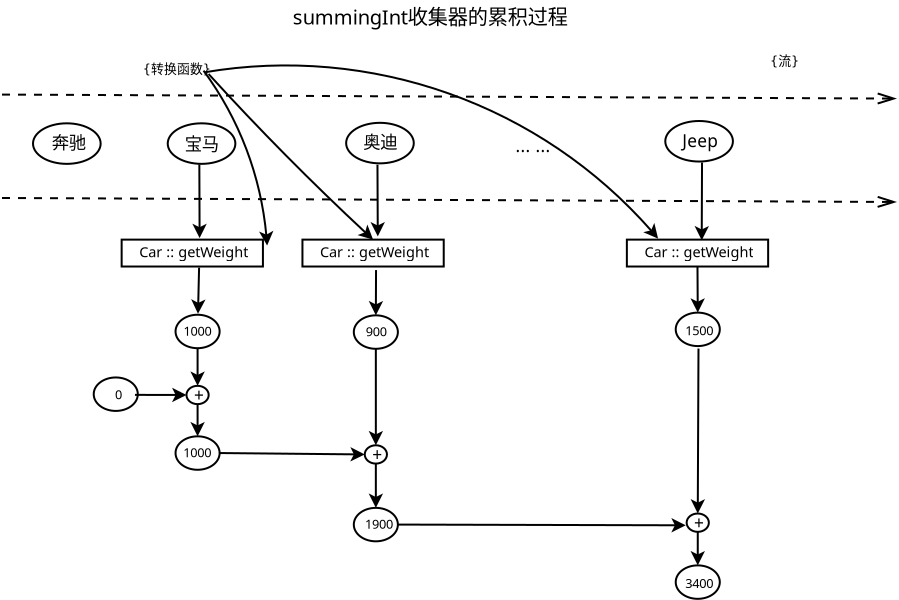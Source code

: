 <?xml version="1.0" encoding="UTF-8"?>
<dia:diagram xmlns:dia="http://www.lysator.liu.se/~alla/dia/">
  <dia:layer name="背景" visible="true" active="true">
    <dia:object type="UML - Constraint" version="0" id="O0">
      <dia:attribute name="obj_pos">
        <dia:point val="10.05,12.75"/>
      </dia:attribute>
      <dia:attribute name="obj_bb">
        <dia:rectangle val="10.0,11.05;54.852,13.35"/>
      </dia:attribute>
      <dia:attribute name="meta">
        <dia:composite type="dict"/>
      </dia:attribute>
      <dia:attribute name="conn_endpoints">
        <dia:point val="10.05,12.75"/>
        <dia:point val="54.8,12.95"/>
      </dia:attribute>
      <dia:attribute name="constraint">
        <dia:string>#转换函数#</dia:string>
      </dia:attribute>
      <dia:attribute name="text_pos">
        <dia:point val="17.1,11.65"/>
      </dia:attribute>
      <dia:attribute name="text_colour">
        <dia:color val="#000000"/>
      </dia:attribute>
      <dia:attribute name="line_colour">
        <dia:color val="#000000"/>
      </dia:attribute>
    </dia:object>
    <dia:object type="UML - Constraint" version="0" id="O1">
      <dia:attribute name="obj_pos">
        <dia:point val="10.05,17.92"/>
      </dia:attribute>
      <dia:attribute name="obj_bb">
        <dia:rectangle val="10.0,10.65;54.852,18.52"/>
      </dia:attribute>
      <dia:attribute name="meta">
        <dia:composite type="dict"/>
      </dia:attribute>
      <dia:attribute name="conn_endpoints">
        <dia:point val="10.05,17.92"/>
        <dia:point val="54.8,18.12"/>
      </dia:attribute>
      <dia:attribute name="constraint">
        <dia:string>#流#</dia:string>
      </dia:attribute>
      <dia:attribute name="text_pos">
        <dia:point val="48.46,11.25"/>
      </dia:attribute>
      <dia:attribute name="text_colour">
        <dia:color val="#000000"/>
      </dia:attribute>
      <dia:attribute name="line_colour">
        <dia:color val="#000000"/>
      </dia:attribute>
    </dia:object>
    <dia:object type="Standard - Text" version="1" id="O2">
      <dia:attribute name="obj_pos">
        <dia:point val="35.728,15.63"/>
      </dia:attribute>
      <dia:attribute name="obj_bb">
        <dia:rectangle val="35.728,14.625;37.363,15.907"/>
      </dia:attribute>
      <dia:attribute name="text">
        <dia:composite type="text">
          <dia:attribute name="string">
            <dia:string>#... ...#</dia:string>
          </dia:attribute>
          <dia:attribute name="font">
            <dia:font family="sans" style="0" name="Helvetica"/>
          </dia:attribute>
          <dia:attribute name="height">
            <dia:real val="1.082"/>
          </dia:attribute>
          <dia:attribute name="pos">
            <dia:point val="35.728,15.63"/>
          </dia:attribute>
          <dia:attribute name="color">
            <dia:color val="#000000"/>
          </dia:attribute>
          <dia:attribute name="alignment">
            <dia:enum val="0"/>
          </dia:attribute>
        </dia:composite>
      </dia:attribute>
      <dia:attribute name="valign">
        <dia:enum val="3"/>
      </dia:attribute>
    </dia:object>
    <dia:group>
      <dia:object type="Standard - Box" version="0" id="O3">
        <dia:attribute name="obj_pos">
          <dia:point val="16.032,20.002"/>
        </dia:attribute>
        <dia:attribute name="obj_bb">
          <dia:rectangle val="15.982,19.952;23.146,21.398"/>
        </dia:attribute>
        <dia:attribute name="elem_corner">
          <dia:point val="16.032,20.002"/>
        </dia:attribute>
        <dia:attribute name="elem_width">
          <dia:real val="7.064"/>
        </dia:attribute>
        <dia:attribute name="elem_height">
          <dia:real val="1.345"/>
        </dia:attribute>
        <dia:attribute name="show_background">
          <dia:boolean val="true"/>
        </dia:attribute>
      </dia:object>
      <dia:object type="Standard - Text" version="1" id="O4">
        <dia:attribute name="obj_pos">
          <dia:point val="16.91,20.885"/>
        </dia:attribute>
        <dia:attribute name="obj_bb">
          <dia:rectangle val="16.91,20.043;22.218,21.118"/>
        </dia:attribute>
        <dia:attribute name="text">
          <dia:composite type="text">
            <dia:attribute name="string">
              <dia:string>#Car :: getWeight#</dia:string>
            </dia:attribute>
            <dia:attribute name="font">
              <dia:font family="sans" style="0" name="Helvetica"/>
            </dia:attribute>
            <dia:attribute name="height">
              <dia:real val="0.906"/>
            </dia:attribute>
            <dia:attribute name="pos">
              <dia:point val="16.91,20.885"/>
            </dia:attribute>
            <dia:attribute name="color">
              <dia:color val="#000000"/>
            </dia:attribute>
            <dia:attribute name="alignment">
              <dia:enum val="0"/>
            </dia:attribute>
          </dia:composite>
        </dia:attribute>
        <dia:attribute name="valign">
          <dia:enum val="3"/>
        </dia:attribute>
      </dia:object>
    </dia:group>
    <dia:group>
      <dia:object type="Standard - Box" version="0" id="O5">
        <dia:attribute name="obj_pos">
          <dia:point val="25.072,20.002"/>
        </dia:attribute>
        <dia:attribute name="obj_bb">
          <dia:rectangle val="25.022,19.952;32.185,21.398"/>
        </dia:attribute>
        <dia:attribute name="elem_corner">
          <dia:point val="25.072,20.002"/>
        </dia:attribute>
        <dia:attribute name="elem_width">
          <dia:real val="7.064"/>
        </dia:attribute>
        <dia:attribute name="elem_height">
          <dia:real val="1.345"/>
        </dia:attribute>
        <dia:attribute name="show_background">
          <dia:boolean val="true"/>
        </dia:attribute>
      </dia:object>
      <dia:object type="Standard - Text" version="1" id="O6">
        <dia:attribute name="obj_pos">
          <dia:point val="25.95,20.885"/>
        </dia:attribute>
        <dia:attribute name="obj_bb">
          <dia:rectangle val="25.95,20.043;31.257,21.118"/>
        </dia:attribute>
        <dia:attribute name="text">
          <dia:composite type="text">
            <dia:attribute name="string">
              <dia:string>#Car :: getWeight#</dia:string>
            </dia:attribute>
            <dia:attribute name="font">
              <dia:font family="sans" style="0" name="Helvetica"/>
            </dia:attribute>
            <dia:attribute name="height">
              <dia:real val="0.906"/>
            </dia:attribute>
            <dia:attribute name="pos">
              <dia:point val="25.95,20.885"/>
            </dia:attribute>
            <dia:attribute name="color">
              <dia:color val="#000000"/>
            </dia:attribute>
            <dia:attribute name="alignment">
              <dia:enum val="0"/>
            </dia:attribute>
          </dia:composite>
        </dia:attribute>
        <dia:attribute name="valign">
          <dia:enum val="3"/>
        </dia:attribute>
      </dia:object>
    </dia:group>
    <dia:group>
      <dia:object type="Standard - Box" version="0" id="O7">
        <dia:attribute name="obj_pos">
          <dia:point val="41.293,20.002"/>
        </dia:attribute>
        <dia:attribute name="obj_bb">
          <dia:rectangle val="41.243,19.952;48.406,21.398"/>
        </dia:attribute>
        <dia:attribute name="elem_corner">
          <dia:point val="41.293,20.002"/>
        </dia:attribute>
        <dia:attribute name="elem_width">
          <dia:real val="7.064"/>
        </dia:attribute>
        <dia:attribute name="elem_height">
          <dia:real val="1.345"/>
        </dia:attribute>
        <dia:attribute name="show_background">
          <dia:boolean val="true"/>
        </dia:attribute>
      </dia:object>
      <dia:object type="Standard - Text" version="1" id="O8">
        <dia:attribute name="obj_pos">
          <dia:point val="42.171,20.885"/>
        </dia:attribute>
        <dia:attribute name="obj_bb">
          <dia:rectangle val="42.171,20.043;47.478,21.118"/>
        </dia:attribute>
        <dia:attribute name="text">
          <dia:composite type="text">
            <dia:attribute name="string">
              <dia:string>#Car :: getWeight#</dia:string>
            </dia:attribute>
            <dia:attribute name="font">
              <dia:font family="sans" style="0" name="Helvetica"/>
            </dia:attribute>
            <dia:attribute name="height">
              <dia:real val="0.906"/>
            </dia:attribute>
            <dia:attribute name="pos">
              <dia:point val="42.171,20.885"/>
            </dia:attribute>
            <dia:attribute name="color">
              <dia:color val="#000000"/>
            </dia:attribute>
            <dia:attribute name="alignment">
              <dia:enum val="0"/>
            </dia:attribute>
          </dia:composite>
        </dia:attribute>
        <dia:attribute name="valign">
          <dia:enum val="3"/>
        </dia:attribute>
      </dia:object>
    </dia:group>
    <dia:group>
      <dia:object type="Standard - Ellipse" version="0" id="O9">
        <dia:attribute name="obj_pos">
          <dia:point val="19.273,27.312"/>
        </dia:attribute>
        <dia:attribute name="obj_bb">
          <dia:rectangle val="19.223,27.262;20.434,28.278"/>
        </dia:attribute>
        <dia:attribute name="elem_corner">
          <dia:point val="19.273,27.312"/>
        </dia:attribute>
        <dia:attribute name="elem_width">
          <dia:real val="1.111"/>
        </dia:attribute>
        <dia:attribute name="elem_height">
          <dia:real val="0.916"/>
        </dia:attribute>
      </dia:object>
      <dia:object type="Standard - Text" version="1" id="O10">
        <dia:attribute name="obj_pos">
          <dia:point val="19.646,28.094"/>
        </dia:attribute>
        <dia:attribute name="obj_bb">
          <dia:rectangle val="19.646,27.089;20.126,28.371"/>
        </dia:attribute>
        <dia:attribute name="text">
          <dia:composite type="text">
            <dia:attribute name="string">
              <dia:string>#+#</dia:string>
            </dia:attribute>
            <dia:attribute name="font">
              <dia:font family="sans" style="0" name="Helvetica"/>
            </dia:attribute>
            <dia:attribute name="height">
              <dia:real val="1.082"/>
            </dia:attribute>
            <dia:attribute name="pos">
              <dia:point val="19.646,28.094"/>
            </dia:attribute>
            <dia:attribute name="color">
              <dia:color val="#000000"/>
            </dia:attribute>
            <dia:attribute name="alignment">
              <dia:enum val="0"/>
            </dia:attribute>
          </dia:composite>
        </dia:attribute>
        <dia:attribute name="valign">
          <dia:enum val="3"/>
        </dia:attribute>
      </dia:object>
    </dia:group>
    <dia:group>
      <dia:object type="Standard - Ellipse" version="0" id="O11">
        <dia:attribute name="obj_pos">
          <dia:point val="28.187,30.285"/>
        </dia:attribute>
        <dia:attribute name="obj_bb">
          <dia:rectangle val="28.137,30.235;29.348,31.251"/>
        </dia:attribute>
        <dia:attribute name="elem_corner">
          <dia:point val="28.187,30.285"/>
        </dia:attribute>
        <dia:attribute name="elem_width">
          <dia:real val="1.111"/>
        </dia:attribute>
        <dia:attribute name="elem_height">
          <dia:real val="0.916"/>
        </dia:attribute>
      </dia:object>
      <dia:object type="Standard - Text" version="1" id="O12">
        <dia:attribute name="obj_pos">
          <dia:point val="28.56,31.067"/>
        </dia:attribute>
        <dia:attribute name="obj_bb">
          <dia:rectangle val="28.56,30.062;29.04,31.344"/>
        </dia:attribute>
        <dia:attribute name="text">
          <dia:composite type="text">
            <dia:attribute name="string">
              <dia:string>#+#</dia:string>
            </dia:attribute>
            <dia:attribute name="font">
              <dia:font family="sans" style="0" name="Helvetica"/>
            </dia:attribute>
            <dia:attribute name="height">
              <dia:real val="1.082"/>
            </dia:attribute>
            <dia:attribute name="pos">
              <dia:point val="28.56,31.067"/>
            </dia:attribute>
            <dia:attribute name="color">
              <dia:color val="#000000"/>
            </dia:attribute>
            <dia:attribute name="alignment">
              <dia:enum val="0"/>
            </dia:attribute>
          </dia:composite>
        </dia:attribute>
        <dia:attribute name="valign">
          <dia:enum val="3"/>
        </dia:attribute>
      </dia:object>
    </dia:group>
    <dia:group>
      <dia:object type="Standard - Ellipse" version="0" id="O13">
        <dia:attribute name="obj_pos">
          <dia:point val="44.282,33.697"/>
        </dia:attribute>
        <dia:attribute name="obj_bb">
          <dia:rectangle val="44.232,33.647;45.444,34.663"/>
        </dia:attribute>
        <dia:attribute name="elem_corner">
          <dia:point val="44.282,33.697"/>
        </dia:attribute>
        <dia:attribute name="elem_width">
          <dia:real val="1.111"/>
        </dia:attribute>
        <dia:attribute name="elem_height">
          <dia:real val="0.916"/>
        </dia:attribute>
      </dia:object>
      <dia:object type="Standard - Text" version="1" id="O14">
        <dia:attribute name="obj_pos">
          <dia:point val="44.655,34.478"/>
        </dia:attribute>
        <dia:attribute name="obj_bb">
          <dia:rectangle val="44.655,33.473;45.135,34.756"/>
        </dia:attribute>
        <dia:attribute name="text">
          <dia:composite type="text">
            <dia:attribute name="string">
              <dia:string>#+#</dia:string>
            </dia:attribute>
            <dia:attribute name="font">
              <dia:font family="sans" style="0" name="Helvetica"/>
            </dia:attribute>
            <dia:attribute name="height">
              <dia:real val="1.082"/>
            </dia:attribute>
            <dia:attribute name="pos">
              <dia:point val="44.655,34.478"/>
            </dia:attribute>
            <dia:attribute name="color">
              <dia:color val="#000000"/>
            </dia:attribute>
            <dia:attribute name="alignment">
              <dia:enum val="0"/>
            </dia:attribute>
          </dia:composite>
        </dia:attribute>
        <dia:attribute name="valign">
          <dia:enum val="3"/>
        </dia:attribute>
      </dia:object>
    </dia:group>
    <dia:group>
      <dia:object type="Standard - Ellipse" version="0" id="O15">
        <dia:attribute name="obj_pos">
          <dia:point val="18.727,23.758"/>
        </dia:attribute>
        <dia:attribute name="obj_bb">
          <dia:rectangle val="18.677,23.708;20.981,25.48"/>
        </dia:attribute>
        <dia:attribute name="elem_corner">
          <dia:point val="18.727,23.758"/>
        </dia:attribute>
        <dia:attribute name="elem_width">
          <dia:real val="2.204"/>
        </dia:attribute>
        <dia:attribute name="elem_height">
          <dia:real val="1.673"/>
        </dia:attribute>
      </dia:object>
      <dia:object type="Standard - Text" version="1" id="O16">
        <dia:attribute name="obj_pos">
          <dia:point val="19.119,24.804"/>
        </dia:attribute>
        <dia:attribute name="obj_bb">
          <dia:rectangle val="19.119,24.062;20.539,25.809"/>
        </dia:attribute>
        <dia:attribute name="text">
          <dia:composite type="text">
            <dia:attribute name="string">
              <dia:string>#1000
#</dia:string>
            </dia:attribute>
            <dia:attribute name="font">
              <dia:font family="sans" style="0" name="Helvetica"/>
            </dia:attribute>
            <dia:attribute name="height">
              <dia:real val="0.8"/>
            </dia:attribute>
            <dia:attribute name="pos">
              <dia:point val="19.119,24.804"/>
            </dia:attribute>
            <dia:attribute name="color">
              <dia:color val="#000000"/>
            </dia:attribute>
            <dia:attribute name="alignment">
              <dia:enum val="0"/>
            </dia:attribute>
          </dia:composite>
        </dia:attribute>
        <dia:attribute name="valign">
          <dia:enum val="3"/>
        </dia:attribute>
      </dia:object>
    </dia:group>
    <dia:object type="Standard - Text" version="1" id="O17">
      <dia:attribute name="obj_pos">
        <dia:point val="10.02,12.518"/>
      </dia:attribute>
      <dia:attribute name="obj_bb">
        <dia:rectangle val="9.996,11.752;10.02,12.771"/>
      </dia:attribute>
      <dia:attribute name="text">
        <dia:composite type="text">
          <dia:attribute name="string">
            <dia:string>##</dia:string>
          </dia:attribute>
          <dia:attribute name="font">
            <dia:font family="sans" style="0" name="Helvetica"/>
          </dia:attribute>
          <dia:attribute name="height">
            <dia:real val="0.8"/>
          </dia:attribute>
          <dia:attribute name="pos">
            <dia:point val="10.02,12.518"/>
          </dia:attribute>
          <dia:attribute name="color">
            <dia:color val="#000000"/>
          </dia:attribute>
          <dia:attribute name="alignment">
            <dia:enum val="0"/>
          </dia:attribute>
        </dia:composite>
      </dia:attribute>
      <dia:attribute name="valign">
        <dia:enum val="3"/>
      </dia:attribute>
    </dia:object>
    <dia:group>
      <dia:object type="Standard - Ellipse" version="0" id="O18">
        <dia:attribute name="obj_pos">
          <dia:point val="14.636,26.894"/>
        </dia:attribute>
        <dia:attribute name="obj_bb">
          <dia:rectangle val="14.586,26.844;16.89,28.617"/>
        </dia:attribute>
        <dia:attribute name="elem_corner">
          <dia:point val="14.636,26.894"/>
        </dia:attribute>
        <dia:attribute name="elem_width">
          <dia:real val="2.204"/>
        </dia:attribute>
        <dia:attribute name="elem_height">
          <dia:real val="1.673"/>
        </dia:attribute>
      </dia:object>
      <dia:object type="Standard - Text" version="1" id="O19">
        <dia:attribute name="obj_pos">
          <dia:point val="15.696,27.983"/>
        </dia:attribute>
        <dia:attribute name="obj_bb">
          <dia:rectangle val="15.696,27.24;16.051,28.188"/>
        </dia:attribute>
        <dia:attribute name="text">
          <dia:composite type="text">
            <dia:attribute name="string">
              <dia:string>#0#</dia:string>
            </dia:attribute>
            <dia:attribute name="font">
              <dia:font family="sans" style="0" name="Helvetica"/>
            </dia:attribute>
            <dia:attribute name="height">
              <dia:real val="0.8"/>
            </dia:attribute>
            <dia:attribute name="pos">
              <dia:point val="15.696,27.983"/>
            </dia:attribute>
            <dia:attribute name="color">
              <dia:color val="#000000"/>
            </dia:attribute>
            <dia:attribute name="alignment">
              <dia:enum val="0"/>
            </dia:attribute>
          </dia:composite>
        </dia:attribute>
        <dia:attribute name="valign">
          <dia:enum val="3"/>
        </dia:attribute>
      </dia:object>
    </dia:group>
    <dia:group>
      <dia:object type="Standard - Ellipse" version="0" id="O20">
        <dia:attribute name="obj_pos">
          <dia:point val="18.727,29.837"/>
        </dia:attribute>
        <dia:attribute name="obj_bb">
          <dia:rectangle val="18.677,29.787;20.981,31.56"/>
        </dia:attribute>
        <dia:attribute name="elem_corner">
          <dia:point val="18.727,29.837"/>
        </dia:attribute>
        <dia:attribute name="elem_width">
          <dia:real val="2.204"/>
        </dia:attribute>
        <dia:attribute name="elem_height">
          <dia:real val="1.673"/>
        </dia:attribute>
      </dia:object>
      <dia:object type="Standard - Text" version="1" id="O21">
        <dia:attribute name="obj_pos">
          <dia:point val="19.114,30.884"/>
        </dia:attribute>
        <dia:attribute name="obj_bb">
          <dia:rectangle val="19.114,30.141;20.534,31.089"/>
        </dia:attribute>
        <dia:attribute name="text">
          <dia:composite type="text">
            <dia:attribute name="string">
              <dia:string>#1000#</dia:string>
            </dia:attribute>
            <dia:attribute name="font">
              <dia:font family="sans" style="0" name="Helvetica"/>
            </dia:attribute>
            <dia:attribute name="height">
              <dia:real val="0.8"/>
            </dia:attribute>
            <dia:attribute name="pos">
              <dia:point val="19.114,30.884"/>
            </dia:attribute>
            <dia:attribute name="color">
              <dia:color val="#000000"/>
            </dia:attribute>
            <dia:attribute name="alignment">
              <dia:enum val="0"/>
            </dia:attribute>
          </dia:composite>
        </dia:attribute>
        <dia:attribute name="valign">
          <dia:enum val="3"/>
        </dia:attribute>
      </dia:object>
    </dia:group>
    <dia:group>
      <dia:object type="Standard - Ellipse" version="0" id="O22">
        <dia:attribute name="obj_pos">
          <dia:point val="27.64,23.788"/>
        </dia:attribute>
        <dia:attribute name="obj_bb">
          <dia:rectangle val="27.59,23.738;29.895,25.51"/>
        </dia:attribute>
        <dia:attribute name="elem_corner">
          <dia:point val="27.64,23.788"/>
        </dia:attribute>
        <dia:attribute name="elem_width">
          <dia:real val="2.204"/>
        </dia:attribute>
        <dia:attribute name="elem_height">
          <dia:real val="1.673"/>
        </dia:attribute>
      </dia:object>
      <dia:object type="Standard - Text" version="1" id="O23">
        <dia:attribute name="obj_pos">
          <dia:point val="28.238,24.834"/>
        </dia:attribute>
        <dia:attribute name="obj_bb">
          <dia:rectangle val="28.238,24.092;29.303,25.039"/>
        </dia:attribute>
        <dia:attribute name="text">
          <dia:composite type="text">
            <dia:attribute name="string">
              <dia:string>#900#</dia:string>
            </dia:attribute>
            <dia:attribute name="font">
              <dia:font family="sans" style="0" name="Helvetica"/>
            </dia:attribute>
            <dia:attribute name="height">
              <dia:real val="0.8"/>
            </dia:attribute>
            <dia:attribute name="pos">
              <dia:point val="28.238,24.834"/>
            </dia:attribute>
            <dia:attribute name="color">
              <dia:color val="#000000"/>
            </dia:attribute>
            <dia:attribute name="alignment">
              <dia:enum val="0"/>
            </dia:attribute>
          </dia:composite>
        </dia:attribute>
        <dia:attribute name="valign">
          <dia:enum val="3"/>
        </dia:attribute>
      </dia:object>
    </dia:group>
    <dia:group>
      <dia:object type="Standard - Ellipse" version="0" id="O24">
        <dia:attribute name="obj_pos">
          <dia:point val="43.736,23.652"/>
        </dia:attribute>
        <dia:attribute name="obj_bb">
          <dia:rectangle val="43.686,23.602;45.99,25.374"/>
        </dia:attribute>
        <dia:attribute name="elem_corner">
          <dia:point val="43.736,23.652"/>
        </dia:attribute>
        <dia:attribute name="elem_width">
          <dia:real val="2.204"/>
        </dia:attribute>
        <dia:attribute name="elem_height">
          <dia:real val="1.673"/>
        </dia:attribute>
      </dia:object>
      <dia:object type="Standard - Text" version="1" id="O25">
        <dia:attribute name="obj_pos">
          <dia:point val="44.207,24.782"/>
        </dia:attribute>
        <dia:attribute name="obj_bb">
          <dia:rectangle val="44.207,24.04;45.627,24.987"/>
        </dia:attribute>
        <dia:attribute name="text">
          <dia:composite type="text">
            <dia:attribute name="string">
              <dia:string>#1500#</dia:string>
            </dia:attribute>
            <dia:attribute name="font">
              <dia:font family="sans" style="0" name="Helvetica"/>
            </dia:attribute>
            <dia:attribute name="height">
              <dia:real val="0.8"/>
            </dia:attribute>
            <dia:attribute name="pos">
              <dia:point val="44.207,24.782"/>
            </dia:attribute>
            <dia:attribute name="color">
              <dia:color val="#000000"/>
            </dia:attribute>
            <dia:attribute name="alignment">
              <dia:enum val="0"/>
            </dia:attribute>
          </dia:composite>
        </dia:attribute>
        <dia:attribute name="valign">
          <dia:enum val="3"/>
        </dia:attribute>
      </dia:object>
    </dia:group>
    <dia:group>
      <dia:object type="Standard - Ellipse" version="0" id="O26">
        <dia:attribute name="obj_pos">
          <dia:point val="27.64,33.414"/>
        </dia:attribute>
        <dia:attribute name="obj_bb">
          <dia:rectangle val="27.59,33.364;29.895,35.137"/>
        </dia:attribute>
        <dia:attribute name="elem_corner">
          <dia:point val="27.64,33.414"/>
        </dia:attribute>
        <dia:attribute name="elem_width">
          <dia:real val="2.204"/>
        </dia:attribute>
        <dia:attribute name="elem_height">
          <dia:real val="1.673"/>
        </dia:attribute>
      </dia:object>
      <dia:object type="Standard - Text" version="1" id="O27">
        <dia:attribute name="obj_pos">
          <dia:point val="28.196,34.461"/>
        </dia:attribute>
        <dia:attribute name="obj_bb">
          <dia:rectangle val="28.196,33.718;29.616,34.666"/>
        </dia:attribute>
        <dia:attribute name="text">
          <dia:composite type="text">
            <dia:attribute name="string">
              <dia:string>#1900#</dia:string>
            </dia:attribute>
            <dia:attribute name="font">
              <dia:font family="sans" style="0" name="Helvetica"/>
            </dia:attribute>
            <dia:attribute name="height">
              <dia:real val="0.8"/>
            </dia:attribute>
            <dia:attribute name="pos">
              <dia:point val="28.196,34.461"/>
            </dia:attribute>
            <dia:attribute name="color">
              <dia:color val="#000000"/>
            </dia:attribute>
            <dia:attribute name="alignment">
              <dia:enum val="0"/>
            </dia:attribute>
          </dia:composite>
        </dia:attribute>
        <dia:attribute name="valign">
          <dia:enum val="3"/>
        </dia:attribute>
      </dia:object>
    </dia:group>
    <dia:group>
      <dia:object type="Standard - Ellipse" version="0" id="O28">
        <dia:attribute name="obj_pos">
          <dia:point val="43.736,36.29"/>
        </dia:attribute>
        <dia:attribute name="obj_bb">
          <dia:rectangle val="43.686,36.24;45.99,38.013"/>
        </dia:attribute>
        <dia:attribute name="elem_corner">
          <dia:point val="43.736,36.29"/>
        </dia:attribute>
        <dia:attribute name="elem_width">
          <dia:real val="2.204"/>
        </dia:attribute>
        <dia:attribute name="elem_height">
          <dia:real val="1.673"/>
        </dia:attribute>
      </dia:object>
      <dia:object type="Standard - Text" version="1" id="O29">
        <dia:attribute name="obj_pos">
          <dia:point val="44.207,37.421"/>
        </dia:attribute>
        <dia:attribute name="obj_bb">
          <dia:rectangle val="44.207,36.678;45.627,37.626"/>
        </dia:attribute>
        <dia:attribute name="text">
          <dia:composite type="text">
            <dia:attribute name="string">
              <dia:string>#3400#</dia:string>
            </dia:attribute>
            <dia:attribute name="font">
              <dia:font family="sans" style="0" name="Helvetica"/>
            </dia:attribute>
            <dia:attribute name="height">
              <dia:real val="0.8"/>
            </dia:attribute>
            <dia:attribute name="pos">
              <dia:point val="44.207,37.421"/>
            </dia:attribute>
            <dia:attribute name="color">
              <dia:color val="#000000"/>
            </dia:attribute>
            <dia:attribute name="alignment">
              <dia:enum val="0"/>
            </dia:attribute>
          </dia:composite>
        </dia:attribute>
        <dia:attribute name="valign">
          <dia:enum val="3"/>
        </dia:attribute>
      </dia:object>
    </dia:group>
    <dia:group>
      <dia:object type="Standard - Ellipse" version="0" id="O30">
        <dia:attribute name="obj_pos">
          <dia:point val="11.6,14.187"/>
        </dia:attribute>
        <dia:attribute name="obj_bb">
          <dia:rectangle val="11.55,14.137;15.031,16.264"/>
        </dia:attribute>
        <dia:attribute name="elem_corner">
          <dia:point val="11.6,14.187"/>
        </dia:attribute>
        <dia:attribute name="elem_width">
          <dia:real val="3.382"/>
        </dia:attribute>
        <dia:attribute name="elem_height">
          <dia:real val="2.027"/>
        </dia:attribute>
      </dia:object>
      <dia:object type="Standard - Text" version="1" id="O31">
        <dia:attribute name="obj_pos">
          <dia:point val="12.534,15.453"/>
        </dia:attribute>
        <dia:attribute name="obj_bb">
          <dia:rectangle val="12.534,14.448;14.264,15.73"/>
        </dia:attribute>
        <dia:attribute name="text">
          <dia:composite type="text">
            <dia:attribute name="string">
              <dia:string>#奔驰#</dia:string>
            </dia:attribute>
            <dia:attribute name="font">
              <dia:font family="sans" style="0" name="Helvetica"/>
            </dia:attribute>
            <dia:attribute name="height">
              <dia:real val="1.082"/>
            </dia:attribute>
            <dia:attribute name="pos">
              <dia:point val="12.534,15.453"/>
            </dia:attribute>
            <dia:attribute name="color">
              <dia:color val="#000000"/>
            </dia:attribute>
            <dia:attribute name="alignment">
              <dia:enum val="0"/>
            </dia:attribute>
          </dia:composite>
        </dia:attribute>
        <dia:attribute name="valign">
          <dia:enum val="3"/>
        </dia:attribute>
      </dia:object>
    </dia:group>
    <dia:group>
      <dia:object type="Standard - Ellipse" version="0" id="O32">
        <dia:attribute name="obj_pos">
          <dia:point val="27.257,14.162"/>
        </dia:attribute>
        <dia:attribute name="obj_bb">
          <dia:rectangle val="27.207,14.112;30.689,16.239"/>
        </dia:attribute>
        <dia:attribute name="elem_corner">
          <dia:point val="27.257,14.162"/>
        </dia:attribute>
        <dia:attribute name="elem_width">
          <dia:real val="3.382"/>
        </dia:attribute>
        <dia:attribute name="elem_height">
          <dia:real val="2.027"/>
        </dia:attribute>
      </dia:object>
      <dia:object type="Standard - Text" version="1" id="O33">
        <dia:attribute name="obj_pos">
          <dia:point val="28.107,15.428"/>
        </dia:attribute>
        <dia:attribute name="obj_bb">
          <dia:rectangle val="28.107,14.423;29.837,15.705"/>
        </dia:attribute>
        <dia:attribute name="text">
          <dia:composite type="text">
            <dia:attribute name="string">
              <dia:string>#奥迪#</dia:string>
            </dia:attribute>
            <dia:attribute name="font">
              <dia:font family="sans" style="0" name="Helvetica"/>
            </dia:attribute>
            <dia:attribute name="height">
              <dia:real val="1.082"/>
            </dia:attribute>
            <dia:attribute name="pos">
              <dia:point val="28.107,15.428"/>
            </dia:attribute>
            <dia:attribute name="color">
              <dia:color val="#000000"/>
            </dia:attribute>
            <dia:attribute name="alignment">
              <dia:enum val="0"/>
            </dia:attribute>
          </dia:composite>
        </dia:attribute>
        <dia:attribute name="valign">
          <dia:enum val="3"/>
        </dia:attribute>
      </dia:object>
    </dia:group>
    <dia:object type="Standard - Text" version="1" id="O34">
      <dia:attribute name="obj_pos">
        <dia:point val="20.027,15.201"/>
      </dia:attribute>
      <dia:attribute name="obj_bb">
        <dia:rectangle val="20.027,14.458;20.027,17.006"/>
      </dia:attribute>
      <dia:attribute name="text">
        <dia:composite type="text">
          <dia:attribute name="string">
            <dia:string>#

#</dia:string>
          </dia:attribute>
          <dia:attribute name="font">
            <dia:font family="sans" style="0" name="Helvetica"/>
          </dia:attribute>
          <dia:attribute name="height">
            <dia:real val="0.8"/>
          </dia:attribute>
          <dia:attribute name="pos">
            <dia:point val="20.027,15.201"/>
          </dia:attribute>
          <dia:attribute name="color">
            <dia:color val="#000000"/>
          </dia:attribute>
          <dia:attribute name="alignment">
            <dia:enum val="0"/>
          </dia:attribute>
        </dia:composite>
      </dia:attribute>
      <dia:attribute name="valign">
        <dia:enum val="3"/>
      </dia:attribute>
      <dia:connections>
        <dia:connection handle="0" to="O35" connection="8"/>
      </dia:connections>
    </dia:object>
    <dia:group>
      <dia:object type="Standard - Ellipse" version="0" id="O35">
        <dia:attribute name="obj_pos">
          <dia:point val="18.336,14.187"/>
        </dia:attribute>
        <dia:attribute name="obj_bb">
          <dia:rectangle val="18.286,14.137;21.768,16.264"/>
        </dia:attribute>
        <dia:attribute name="elem_corner">
          <dia:point val="18.336,14.187"/>
        </dia:attribute>
        <dia:attribute name="elem_width">
          <dia:real val="3.382"/>
        </dia:attribute>
        <dia:attribute name="elem_height">
          <dia:real val="2.027"/>
        </dia:attribute>
      </dia:object>
      <dia:object type="Standard - Text" version="1" id="O36">
        <dia:attribute name="obj_pos">
          <dia:point val="19.186,15.537"/>
        </dia:attribute>
        <dia:attribute name="obj_bb">
          <dia:rectangle val="19.186,14.532;20.916,15.815"/>
        </dia:attribute>
        <dia:attribute name="text">
          <dia:composite type="text">
            <dia:attribute name="string">
              <dia:string>#宝马#</dia:string>
            </dia:attribute>
            <dia:attribute name="font">
              <dia:font family="sans" style="0" name="Helvetica"/>
            </dia:attribute>
            <dia:attribute name="height">
              <dia:real val="1.082"/>
            </dia:attribute>
            <dia:attribute name="pos">
              <dia:point val="19.186,15.537"/>
            </dia:attribute>
            <dia:attribute name="color">
              <dia:color val="#000000"/>
            </dia:attribute>
            <dia:attribute name="alignment">
              <dia:enum val="0"/>
            </dia:attribute>
          </dia:composite>
        </dia:attribute>
        <dia:attribute name="valign">
          <dia:enum val="3"/>
        </dia:attribute>
      </dia:object>
    </dia:group>
    <dia:group>
      <dia:object type="Standard - Ellipse" version="0" id="O37">
        <dia:attribute name="obj_pos">
          <dia:point val="43.214,14.071"/>
        </dia:attribute>
        <dia:attribute name="obj_bb">
          <dia:rectangle val="43.164,14.021;46.646,16.149"/>
        </dia:attribute>
        <dia:attribute name="elem_corner">
          <dia:point val="43.214,14.071"/>
        </dia:attribute>
        <dia:attribute name="elem_width">
          <dia:real val="3.382"/>
        </dia:attribute>
        <dia:attribute name="elem_height">
          <dia:real val="2.027"/>
        </dia:attribute>
      </dia:object>
      <dia:object type="Standard - Text" version="1" id="O38">
        <dia:attribute name="obj_pos">
          <dia:point val="44.064,15.379"/>
        </dia:attribute>
        <dia:attribute name="obj_bb">
          <dia:rectangle val="44.064,14.374;46.027,15.657"/>
        </dia:attribute>
        <dia:attribute name="text">
          <dia:composite type="text">
            <dia:attribute name="string">
              <dia:string>#Jeep#</dia:string>
            </dia:attribute>
            <dia:attribute name="font">
              <dia:font family="sans" style="0" name="Helvetica"/>
            </dia:attribute>
            <dia:attribute name="height">
              <dia:real val="1.082"/>
            </dia:attribute>
            <dia:attribute name="pos">
              <dia:point val="44.064,15.379"/>
            </dia:attribute>
            <dia:attribute name="color">
              <dia:color val="#000000"/>
            </dia:attribute>
            <dia:attribute name="alignment">
              <dia:enum val="0"/>
            </dia:attribute>
          </dia:composite>
        </dia:attribute>
        <dia:attribute name="valign">
          <dia:enum val="3"/>
        </dia:attribute>
      </dia:object>
    </dia:group>
    <dia:object type="Standard - Line" version="0" id="O39">
      <dia:attribute name="obj_pos">
        <dia:point val="19.917,16.241"/>
      </dia:attribute>
      <dia:attribute name="obj_bb">
        <dia:rectangle val="19.566,16.191;20.289,20.038"/>
      </dia:attribute>
      <dia:attribute name="conn_endpoints">
        <dia:point val="19.917,16.241"/>
        <dia:point val="19.93,19.926"/>
      </dia:attribute>
      <dia:attribute name="numcp">
        <dia:int val="1"/>
      </dia:attribute>
      <dia:attribute name="end_arrow">
        <dia:enum val="22"/>
      </dia:attribute>
      <dia:attribute name="end_arrow_length">
        <dia:real val="0.5"/>
      </dia:attribute>
      <dia:attribute name="end_arrow_width">
        <dia:real val="0.5"/>
      </dia:attribute>
    </dia:object>
    <dia:object type="Standard - Line" version="0" id="O40">
      <dia:attribute name="obj_pos">
        <dia:point val="19.904,21.401"/>
      </dia:attribute>
      <dia:attribute name="obj_bb">
        <dia:rectangle val="19.503,21.35;20.226,23.82"/>
      </dia:attribute>
      <dia:attribute name="conn_endpoints">
        <dia:point val="19.904,21.401"/>
        <dia:point val="19.85,23.708"/>
      </dia:attribute>
      <dia:attribute name="numcp">
        <dia:int val="1"/>
      </dia:attribute>
      <dia:attribute name="end_arrow">
        <dia:enum val="22"/>
      </dia:attribute>
      <dia:attribute name="end_arrow_length">
        <dia:real val="0.5"/>
      </dia:attribute>
      <dia:attribute name="end_arrow_width">
        <dia:real val="0.5"/>
      </dia:attribute>
      <dia:connections>
        <dia:connection handle="1" to="O15" connection="8"/>
      </dia:connections>
    </dia:object>
    <dia:object type="Standard - Line" version="0" id="O41">
      <dia:attribute name="obj_pos">
        <dia:point val="19.829,25.43"/>
      </dia:attribute>
      <dia:attribute name="obj_bb">
        <dia:rectangle val="19.467,25.381;20.191,27.424"/>
      </dia:attribute>
      <dia:attribute name="conn_endpoints">
        <dia:point val="19.829,25.43"/>
        <dia:point val="19.829,27.312"/>
      </dia:attribute>
      <dia:attribute name="numcp">
        <dia:int val="1"/>
      </dia:attribute>
      <dia:attribute name="end_arrow">
        <dia:enum val="22"/>
      </dia:attribute>
      <dia:attribute name="end_arrow_length">
        <dia:real val="0.5"/>
      </dia:attribute>
      <dia:attribute name="end_arrow_width">
        <dia:real val="0.5"/>
      </dia:attribute>
      <dia:connections>
        <dia:connection handle="0" to="O15" connection="6"/>
        <dia:connection handle="1" to="O9" connection="1"/>
      </dia:connections>
    </dia:object>
    <dia:object type="Standard - Line" version="0" id="O42">
      <dia:attribute name="obj_pos">
        <dia:point val="19.829,28.228"/>
      </dia:attribute>
      <dia:attribute name="obj_bb">
        <dia:rectangle val="19.467,28.178;20.191,29.949"/>
      </dia:attribute>
      <dia:attribute name="conn_endpoints">
        <dia:point val="19.829,28.228"/>
        <dia:point val="19.829,29.837"/>
      </dia:attribute>
      <dia:attribute name="numcp">
        <dia:int val="1"/>
      </dia:attribute>
      <dia:attribute name="end_arrow">
        <dia:enum val="22"/>
      </dia:attribute>
      <dia:attribute name="end_arrow_length">
        <dia:real val="0.5"/>
      </dia:attribute>
      <dia:attribute name="end_arrow_width">
        <dia:real val="0.5"/>
      </dia:attribute>
      <dia:connections>
        <dia:connection handle="0" to="O9" connection="6"/>
        <dia:connection handle="1" to="O20" connection="1"/>
      </dia:connections>
    </dia:object>
    <dia:object type="Standard - Line" version="0" id="O43">
      <dia:attribute name="obj_pos">
        <dia:point val="20.931,30.673"/>
      </dia:attribute>
      <dia:attribute name="obj_bb">
        <dia:rectangle val="20.881,30.375;28.299,31.099"/>
      </dia:attribute>
      <dia:attribute name="conn_endpoints">
        <dia:point val="20.931,30.673"/>
        <dia:point val="28.187,30.743"/>
      </dia:attribute>
      <dia:attribute name="numcp">
        <dia:int val="1"/>
      </dia:attribute>
      <dia:attribute name="end_arrow">
        <dia:enum val="22"/>
      </dia:attribute>
      <dia:attribute name="end_arrow_length">
        <dia:real val="0.5"/>
      </dia:attribute>
      <dia:attribute name="end_arrow_width">
        <dia:real val="0.5"/>
      </dia:attribute>
      <dia:connections>
        <dia:connection handle="0" to="O20" connection="4"/>
        <dia:connection handle="1" to="O11" connection="3"/>
      </dia:connections>
    </dia:object>
    <dia:object type="Standard - Line" version="0" id="O44">
      <dia:attribute name="obj_pos">
        <dia:point val="28.823,16.255"/>
      </dia:attribute>
      <dia:attribute name="obj_bb">
        <dia:rectangle val="28.474,16.204;29.198,19.954"/>
      </dia:attribute>
      <dia:attribute name="conn_endpoints">
        <dia:point val="28.823,16.255"/>
        <dia:point val="28.839,19.842"/>
      </dia:attribute>
      <dia:attribute name="numcp">
        <dia:int val="1"/>
      </dia:attribute>
      <dia:attribute name="end_arrow">
        <dia:enum val="22"/>
      </dia:attribute>
      <dia:attribute name="end_arrow_length">
        <dia:real val="0.5"/>
      </dia:attribute>
      <dia:attribute name="end_arrow_width">
        <dia:real val="0.5"/>
      </dia:attribute>
    </dia:object>
    <dia:object type="Standard - Line" version="0" id="O45">
      <dia:attribute name="obj_pos">
        <dia:point val="28.752,21.523"/>
      </dia:attribute>
      <dia:attribute name="obj_bb">
        <dia:rectangle val="28.383,21.472;29.107,23.899"/>
      </dia:attribute>
      <dia:attribute name="conn_endpoints">
        <dia:point val="28.752,21.523"/>
        <dia:point val="28.742,23.788"/>
      </dia:attribute>
      <dia:attribute name="numcp">
        <dia:int val="1"/>
      </dia:attribute>
      <dia:attribute name="end_arrow">
        <dia:enum val="22"/>
      </dia:attribute>
      <dia:attribute name="end_arrow_length">
        <dia:real val="0.5"/>
      </dia:attribute>
      <dia:attribute name="end_arrow_width">
        <dia:real val="0.5"/>
      </dia:attribute>
      <dia:connections>
        <dia:connection handle="1" to="O22" connection="1"/>
      </dia:connections>
    </dia:object>
    <dia:object type="Standard - Line" version="0" id="O46">
      <dia:attribute name="obj_pos">
        <dia:point val="28.742,25.46"/>
      </dia:attribute>
      <dia:attribute name="obj_bb">
        <dia:rectangle val="28.381,25.41;29.104,30.397"/>
      </dia:attribute>
      <dia:attribute name="conn_endpoints">
        <dia:point val="28.742,25.46"/>
        <dia:point val="28.742,30.285"/>
      </dia:attribute>
      <dia:attribute name="numcp">
        <dia:int val="1"/>
      </dia:attribute>
      <dia:attribute name="end_arrow">
        <dia:enum val="22"/>
      </dia:attribute>
      <dia:attribute name="end_arrow_length">
        <dia:real val="0.5"/>
      </dia:attribute>
      <dia:attribute name="end_arrow_width">
        <dia:real val="0.5"/>
      </dia:attribute>
      <dia:connections>
        <dia:connection handle="0" to="O22" connection="6"/>
        <dia:connection handle="1" to="O11" connection="1"/>
      </dia:connections>
    </dia:object>
    <dia:object type="Standard - Line" version="0" id="O47">
      <dia:attribute name="obj_pos">
        <dia:point val="28.742,31.201"/>
      </dia:attribute>
      <dia:attribute name="obj_bb">
        <dia:rectangle val="28.381,31.151;29.104,33.526"/>
      </dia:attribute>
      <dia:attribute name="conn_endpoints">
        <dia:point val="28.742,31.201"/>
        <dia:point val="28.742,33.414"/>
      </dia:attribute>
      <dia:attribute name="numcp">
        <dia:int val="1"/>
      </dia:attribute>
      <dia:attribute name="end_arrow">
        <dia:enum val="22"/>
      </dia:attribute>
      <dia:attribute name="end_arrow_length">
        <dia:real val="0.5"/>
      </dia:attribute>
      <dia:attribute name="end_arrow_width">
        <dia:real val="0.5"/>
      </dia:attribute>
      <dia:connections>
        <dia:connection handle="0" to="O11" connection="6"/>
        <dia:connection handle="1" to="O26" connection="1"/>
      </dia:connections>
    </dia:object>
    <dia:object type="Standard - Line" version="0" id="O48">
      <dia:attribute name="obj_pos">
        <dia:point val="45.051,16.149"/>
      </dia:attribute>
      <dia:attribute name="obj_bb">
        <dia:rectangle val="44.677,16.099;45.401,20.15"/>
      </dia:attribute>
      <dia:attribute name="conn_endpoints">
        <dia:point val="45.051,16.149"/>
        <dia:point val="45.036,20.038"/>
      </dia:attribute>
      <dia:attribute name="numcp">
        <dia:int val="1"/>
      </dia:attribute>
      <dia:attribute name="end_arrow">
        <dia:enum val="22"/>
      </dia:attribute>
      <dia:attribute name="end_arrow_length">
        <dia:real val="0.5"/>
      </dia:attribute>
      <dia:attribute name="end_arrow_width">
        <dia:real val="0.5"/>
      </dia:attribute>
    </dia:object>
    <dia:object type="Standard - Line" version="0" id="O49">
      <dia:attribute name="obj_pos">
        <dia:point val="16.699,27.765"/>
      </dia:attribute>
      <dia:attribute name="obj_bb">
        <dia:rectangle val="16.649,27.407;19.385,28.131"/>
      </dia:attribute>
      <dia:attribute name="conn_endpoints">
        <dia:point val="16.699,27.765"/>
        <dia:point val="19.273,27.77"/>
      </dia:attribute>
      <dia:attribute name="numcp">
        <dia:int val="1"/>
      </dia:attribute>
      <dia:attribute name="end_arrow">
        <dia:enum val="22"/>
      </dia:attribute>
      <dia:attribute name="end_arrow_length">
        <dia:real val="0.5"/>
      </dia:attribute>
      <dia:attribute name="end_arrow_width">
        <dia:real val="0.5"/>
      </dia:attribute>
      <dia:connections>
        <dia:connection handle="1" to="O9" connection="3"/>
      </dia:connections>
    </dia:object>
    <dia:object type="Standard - Line" version="0" id="O50">
      <dia:attribute name="obj_pos">
        <dia:point val="44.824,21.348"/>
      </dia:attribute>
      <dia:attribute name="obj_bb">
        <dia:rectangle val="44.472,21.298;45.196,23.764"/>
      </dia:attribute>
      <dia:attribute name="conn_endpoints">
        <dia:point val="44.824,21.348"/>
        <dia:point val="44.838,23.652"/>
      </dia:attribute>
      <dia:attribute name="numcp">
        <dia:int val="1"/>
      </dia:attribute>
      <dia:attribute name="end_arrow">
        <dia:enum val="22"/>
      </dia:attribute>
      <dia:attribute name="end_arrow_length">
        <dia:real val="0.5"/>
      </dia:attribute>
      <dia:attribute name="end_arrow_width">
        <dia:real val="0.5"/>
      </dia:attribute>
      <dia:connections>
        <dia:connection handle="0" to="O7" connection="6"/>
        <dia:connection handle="1" to="O24" connection="1"/>
      </dia:connections>
    </dia:object>
    <dia:object type="Standard - Line" version="0" id="O51">
      <dia:attribute name="obj_pos">
        <dia:point val="44.874,25.447"/>
      </dia:attribute>
      <dia:attribute name="obj_bb">
        <dia:rectangle val="44.479,25.397;45.202,33.808"/>
      </dia:attribute>
      <dia:attribute name="conn_endpoints">
        <dia:point val="44.874,25.447"/>
        <dia:point val="44.838,33.697"/>
      </dia:attribute>
      <dia:attribute name="numcp">
        <dia:int val="1"/>
      </dia:attribute>
      <dia:attribute name="end_arrow">
        <dia:enum val="22"/>
      </dia:attribute>
      <dia:attribute name="end_arrow_length">
        <dia:real val="0.5"/>
      </dia:attribute>
      <dia:attribute name="end_arrow_width">
        <dia:real val="0.5"/>
      </dia:attribute>
      <dia:connections>
        <dia:connection handle="1" to="O13" connection="1"/>
      </dia:connections>
    </dia:object>
    <dia:object type="Standard - Line" version="0" id="O52">
      <dia:attribute name="obj_pos">
        <dia:point val="44.838,34.612"/>
      </dia:attribute>
      <dia:attribute name="obj_bb">
        <dia:rectangle val="44.476,34.562;45.2,36.402"/>
      </dia:attribute>
      <dia:attribute name="conn_endpoints">
        <dia:point val="44.838,34.612"/>
        <dia:point val="44.838,36.29"/>
      </dia:attribute>
      <dia:attribute name="numcp">
        <dia:int val="1"/>
      </dia:attribute>
      <dia:attribute name="end_arrow">
        <dia:enum val="22"/>
      </dia:attribute>
      <dia:attribute name="end_arrow_length">
        <dia:real val="0.5"/>
      </dia:attribute>
      <dia:attribute name="end_arrow_width">
        <dia:real val="0.5"/>
      </dia:attribute>
      <dia:connections>
        <dia:connection handle="0" to="O13" connection="6"/>
        <dia:connection handle="1" to="O28" connection="1"/>
      </dia:connections>
    </dia:object>
    <dia:object type="Standard - Line" version="0" id="O53">
      <dia:attribute name="obj_pos">
        <dia:point val="29.845,34.25"/>
      </dia:attribute>
      <dia:attribute name="obj_bb">
        <dia:rectangle val="29.794,33.922;44.35,34.646"/>
      </dia:attribute>
      <dia:attribute name="conn_endpoints">
        <dia:point val="29.845,34.25"/>
        <dia:point val="44.238,34.286"/>
      </dia:attribute>
      <dia:attribute name="numcp">
        <dia:int val="1"/>
      </dia:attribute>
      <dia:attribute name="end_arrow">
        <dia:enum val="22"/>
      </dia:attribute>
      <dia:attribute name="end_arrow_length">
        <dia:real val="0.5"/>
      </dia:attribute>
      <dia:attribute name="end_arrow_width">
        <dia:real val="0.5"/>
      </dia:attribute>
      <dia:connections>
        <dia:connection handle="0" to="O26" connection="4"/>
      </dia:connections>
    </dia:object>
    <dia:object type="Standard - Text" version="1" id="O54">
      <dia:attribute name="obj_pos">
        <dia:point val="24.583,9.241"/>
      </dia:attribute>
      <dia:attribute name="obj_bb">
        <dia:rectangle val="24.583,8.071;38.341,9.563"/>
      </dia:attribute>
      <dia:attribute name="text">
        <dia:composite type="text">
          <dia:attribute name="string">
            <dia:string>#summingInt收集器的累积过程#</dia:string>
          </dia:attribute>
          <dia:attribute name="font">
            <dia:font family="sans" style="0" name="Helvetica"/>
          </dia:attribute>
          <dia:attribute name="height">
            <dia:real val="1.259"/>
          </dia:attribute>
          <dia:attribute name="pos">
            <dia:point val="24.583,9.241"/>
          </dia:attribute>
          <dia:attribute name="color">
            <dia:color val="#000000"/>
          </dia:attribute>
          <dia:attribute name="alignment">
            <dia:enum val="0"/>
          </dia:attribute>
        </dia:composite>
      </dia:attribute>
      <dia:attribute name="valign">
        <dia:enum val="3"/>
      </dia:attribute>
    </dia:object>
    <dia:object type="Standard - Arc" version="0" id="O55">
      <dia:attribute name="obj_pos">
        <dia:point val="20.379,11.721"/>
      </dia:attribute>
      <dia:attribute name="obj_bb">
        <dia:rectangle val="20.308,11.651;28.674,20.073"/>
      </dia:attribute>
      <dia:attribute name="conn_endpoints">
        <dia:point val="20.379,11.721"/>
        <dia:point val="28.603,20.002"/>
      </dia:attribute>
      <dia:attribute name="curve_distance">
        <dia:real val="0.125"/>
      </dia:attribute>
      <dia:attribute name="end_arrow">
        <dia:enum val="22"/>
      </dia:attribute>
      <dia:attribute name="end_arrow_length">
        <dia:real val="0.5"/>
      </dia:attribute>
      <dia:attribute name="end_arrow_width">
        <dia:real val="0.5"/>
      </dia:attribute>
      <dia:connections>
        <dia:connection handle="1" to="O5" connection="1"/>
      </dia:connections>
    </dia:object>
    <dia:object type="Standard - Arc" version="0" id="O56">
      <dia:attribute name="obj_pos">
        <dia:point val="20.127,11.553"/>
      </dia:attribute>
      <dia:attribute name="obj_bb">
        <dia:rectangle val="20.062,11.489;23.623,20.361"/>
      </dia:attribute>
      <dia:attribute name="conn_endpoints">
        <dia:point val="20.127,11.553"/>
        <dia:point val="23.306,20.297"/>
      </dia:attribute>
      <dia:attribute name="curve_distance">
        <dia:real val="-0.673"/>
      </dia:attribute>
      <dia:attribute name="end_arrow">
        <dia:enum val="22"/>
      </dia:attribute>
      <dia:attribute name="end_arrow_length">
        <dia:real val="0.5"/>
      </dia:attribute>
      <dia:attribute name="end_arrow_width">
        <dia:real val="0.5"/>
      </dia:attribute>
    </dia:object>
    <dia:object type="Standard - Arc" version="0" id="O57">
      <dia:attribute name="obj_pos">
        <dia:point val="20.169,11.637"/>
      </dia:attribute>
      <dia:attribute name="obj_bb">
        <dia:rectangle val="20.104,11.353;44.889,20.739"/>
      </dia:attribute>
      <dia:attribute name="conn_endpoints">
        <dia:point val="20.169,11.637"/>
        <dia:point val="44.824,20.675"/>
      </dia:attribute>
      <dia:attribute name="curve_distance">
        <dia:real val="-3.212"/>
      </dia:attribute>
      <dia:attribute name="end_arrow">
        <dia:enum val="22"/>
      </dia:attribute>
      <dia:attribute name="end_arrow_length">
        <dia:real val="0.5"/>
      </dia:attribute>
      <dia:attribute name="end_arrow_width">
        <dia:real val="0.5"/>
      </dia:attribute>
      <dia:connections>
        <dia:connection handle="1" to="O7" connection="8"/>
      </dia:connections>
    </dia:object>
  </dia:layer>
</dia:diagram>
